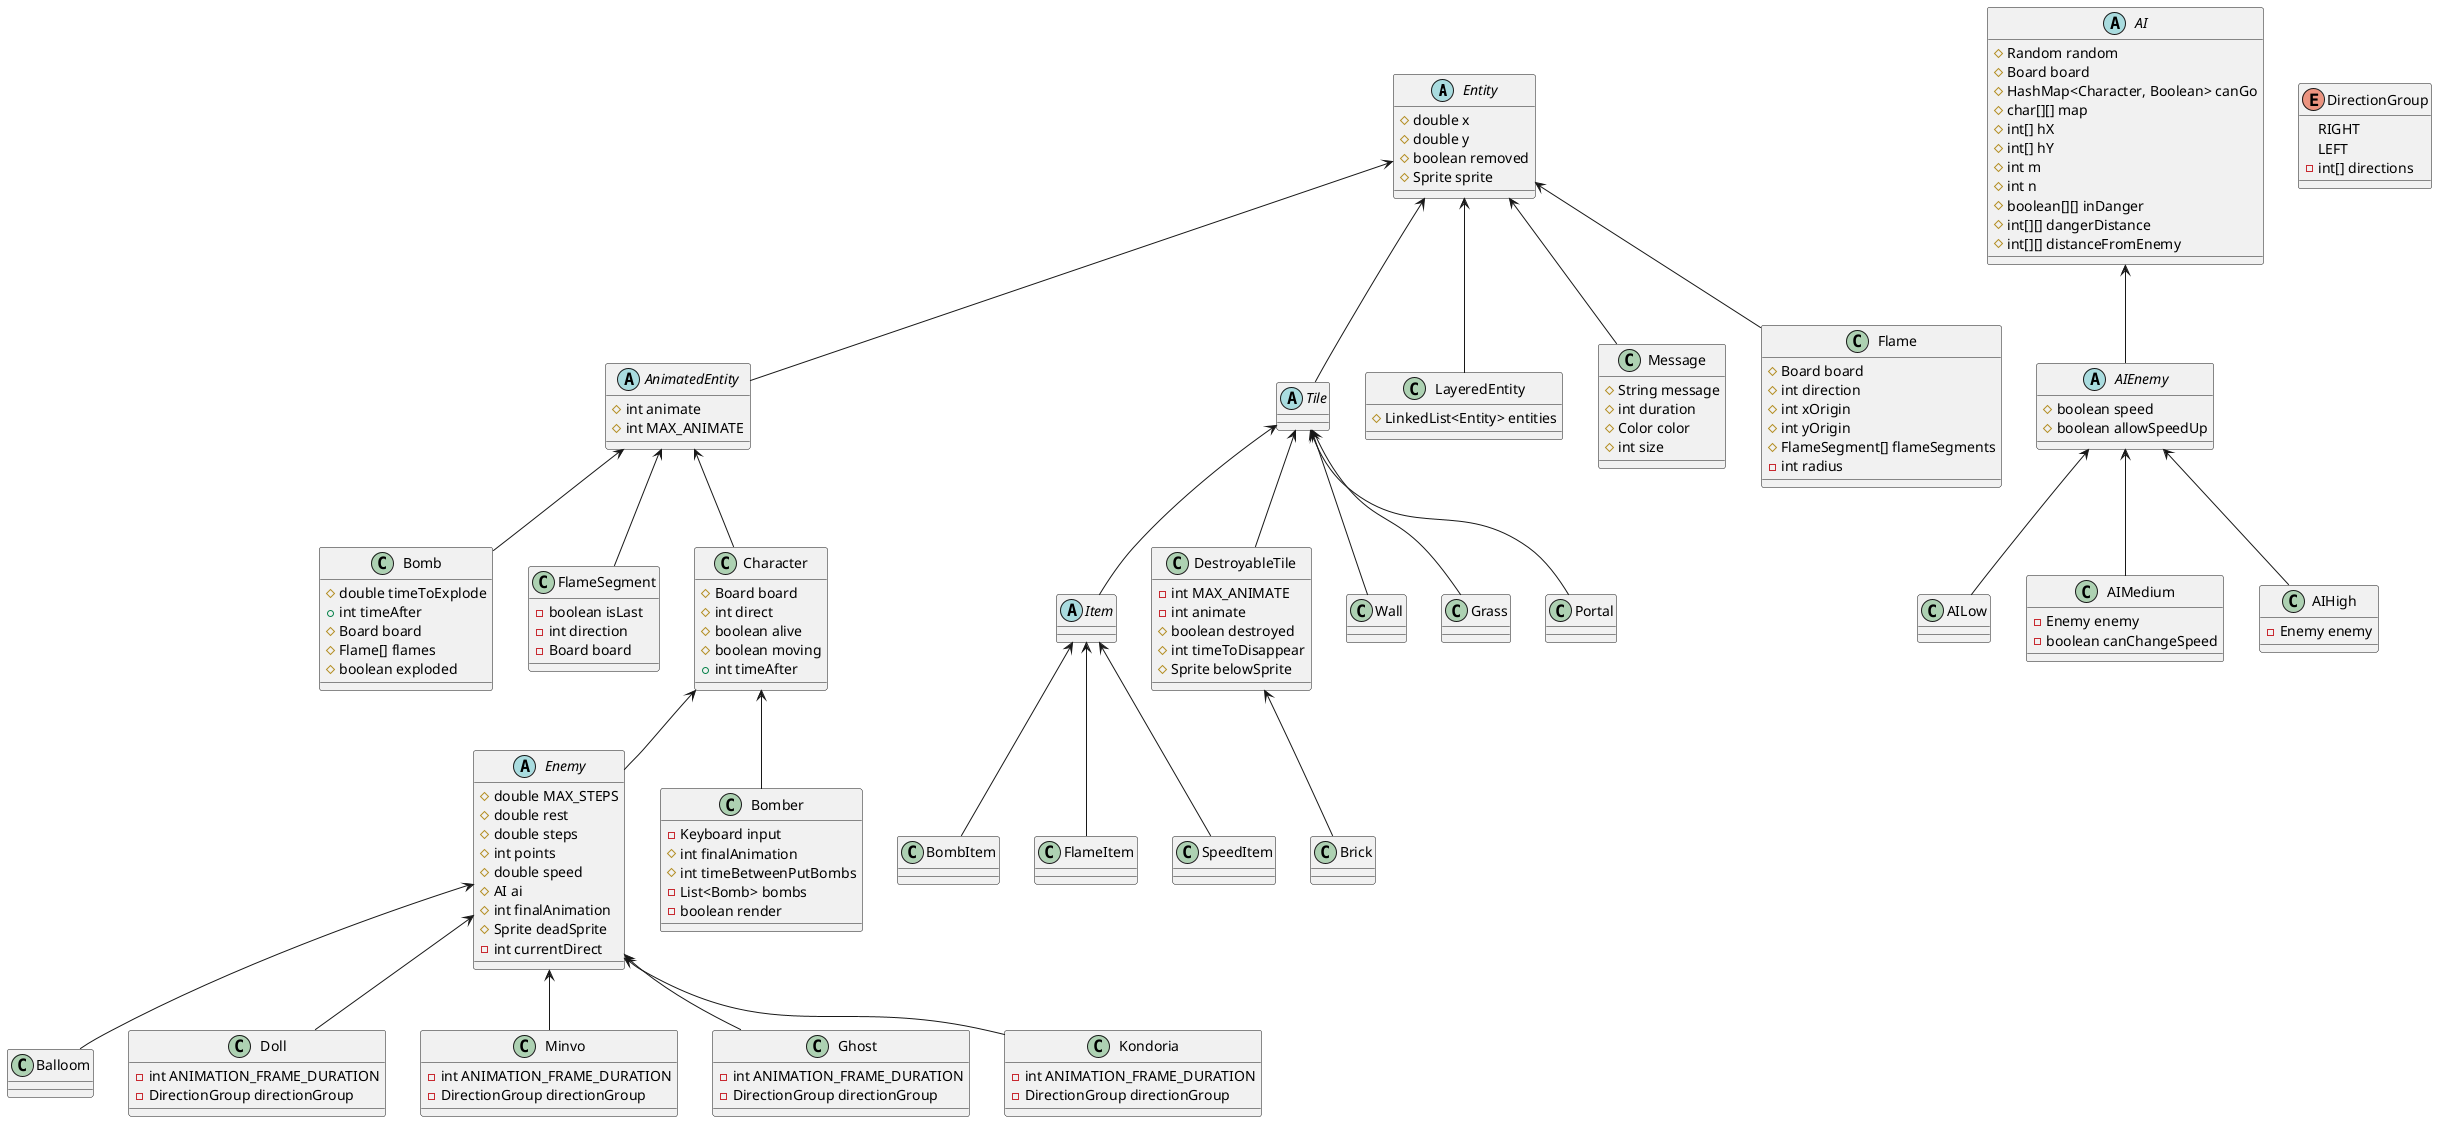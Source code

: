 @startuml
'https://plantuml.com/class-diagram

abstract class Entity {
  #double x
  #double y
  #boolean removed
  #Sprite sprite
}
abstract class AnimatedEntity {
  #int animate
  #int MAX_ANIMATE
}

abstract class Enemy {
  #double MAX_STEPS
  #double rest
  #double steps
  #int points
  #double speed
  #AI ai
  #int finalAnimation
  #Sprite deadSprite
  -int currentDirect
}
abstract class Tile
abstract class Item
abstract class AI {
   #Random random
   #Board board
   #HashMap<Character, Boolean> canGo
   #char[][] map
   #int[] hX
   #int[] hY
   #int m
   #int n
   #boolean[][] inDanger
   #int[][] dangerDistance
   #int[][] distanceFromEnemy
}
abstract class AIEnemy {
   #boolean speed
   #boolean allowSpeedUp
}


Entity <-- AnimatedEntity
Entity <-- LayeredEntity
Entity <-- Message
Entity <-- Tile
Entity <-- Flame

class LayeredEntity {
   #LinkedList<Entity> entities
}
class Message {
   #String message
   #int duration
   #Color color
   #int size
}
class Flame {
   #Board board
   #int direction
   #int xOrigin
   #int yOrigin
   #FlameSegment[] flameSegments
   -int radius
}

AnimatedEntity <-- Bomb
AnimatedEntity <-- FlameSegment
AnimatedEntity <-- Character
class Bomb {
   #double timeToExplode
   +int timeAfter
   #Board board
   #Flame[] flames
   #boolean exploded
}
class FlameSegment {
   -boolean isLast
   -int direction
   -Board board
}
class Character {
  #Board board
  #int direct
  #boolean alive
  #boolean moving
  +int timeAfter
}

Character <-- Bomber
Character <-- Enemy
class Bomber{
  -Keyboard input
  #int finalAnimation
  #int timeBetweenPutBombs
  -List<Bomb> bombs
  -boolean render
}

Enemy <-- Balloom
Enemy <-- Doll
Enemy <-- Minvo
Enemy <-- Ghost
Enemy <-- Kondoria
class Doll {
   -int ANIMATION_FRAME_DURATION
   -DirectionGroup directionGroup
}
class Minvo {
   -int ANIMATION_FRAME_DURATION
   -DirectionGroup directionGroup
}
class Ghost {
   -int ANIMATION_FRAME_DURATION
   -DirectionGroup directionGroup
}
class Kondoria {
   -int ANIMATION_FRAME_DURATION
   -DirectionGroup directionGroup
}
enum DirectionGroup {
  RIGHT
  LEFT
  -int[] directions
}

Tile <-- Item
Tile <-- DestroyableTile
Tile <-- Wall
Tile <-- Grass
Tile <-- Portal
class Wall {}
class Grass {}
class Portal {}
class DestroyableTile {
   -int MAX_ANIMATE
   -int animate
   #boolean destroyed
   #int timeToDisappear
   #Sprite belowSprite
}

Item <-- BombItem
Item <-- FlameItem
Item <-- SpeedItem
class BombItem {}
class FlameItem {}
class SpeedItem {}

DestroyableTile <-- Brick
class Brick {}

AI <-- AIEnemy

AIEnemy <-- AILow
AIEnemy <-- AIMedium
AIEnemy <-- AIHigh
class AILow {}
class AIMedium {
   -Enemy enemy
   -boolean canChangeSpeed
}
class AIHigh {
   -Enemy enemy
}
@enduml